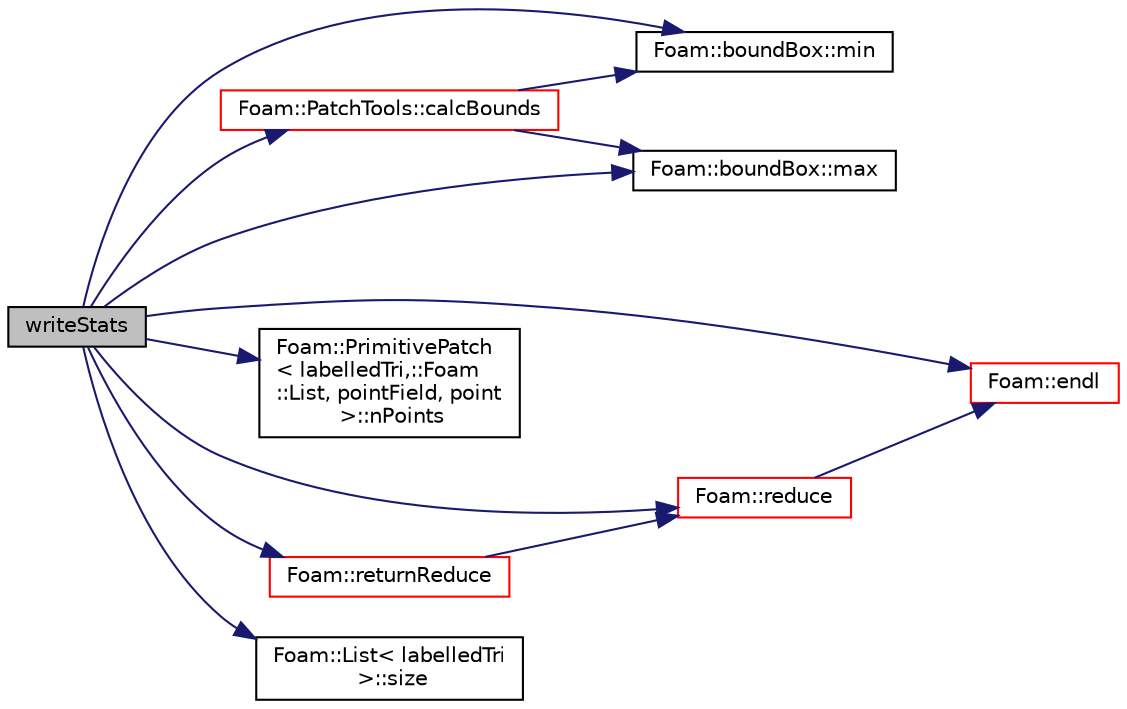 digraph "writeStats"
{
  bgcolor="transparent";
  edge [fontname="Helvetica",fontsize="10",labelfontname="Helvetica",labelfontsize="10"];
  node [fontname="Helvetica",fontsize="10",shape=record];
  rankdir="LR";
  Node1 [label="writeStats",height=0.2,width=0.4,color="black", fillcolor="grey75", style="filled", fontcolor="black"];
  Node1 -> Node2 [color="midnightblue",fontsize="10",style="solid",fontname="Helvetica"];
  Node2 [label="Foam::PatchTools::calcBounds",height=0.2,width=0.4,color="red",URL="$a01851.html#a23386088c59e643ed53d59ff85ca7f8d"];
  Node2 -> Node3 [color="midnightblue",fontsize="10",style="solid",fontname="Helvetica"];
  Node3 [label="Foam::boundBox::min",height=0.2,width=0.4,color="black",URL="$a00154.html#a1dd50affef9a273ab682ccbf33df7b32",tooltip="Minimum describing the bounding box. "];
  Node2 -> Node4 [color="midnightblue",fontsize="10",style="solid",fontname="Helvetica"];
  Node4 [label="Foam::boundBox::max",height=0.2,width=0.4,color="black",URL="$a00154.html#a264800db5fd48c1d4541fd05cab1d40f",tooltip="Maximum describing the bounding box. "];
  Node1 -> Node5 [color="midnightblue",fontsize="10",style="solid",fontname="Helvetica"];
  Node5 [label="Foam::endl",height=0.2,width=0.4,color="red",URL="$a10979.html#a2db8fe02a0d3909e9351bb4275b23ce4",tooltip="Add newline and flush stream. "];
  Node1 -> Node4 [color="midnightblue",fontsize="10",style="solid",fontname="Helvetica"];
  Node1 -> Node3 [color="midnightblue",fontsize="10",style="solid",fontname="Helvetica"];
  Node1 -> Node6 [color="midnightblue",fontsize="10",style="solid",fontname="Helvetica"];
  Node6 [label="Foam::PrimitivePatch\l\< labelledTri,::Foam\l::List, pointField, point\l \>::nPoints",height=0.2,width=0.4,color="black",URL="$a02010.html#a9927abeba2c8506177084d644b6e573a",tooltip="Return number of points supporting patch faces. "];
  Node1 -> Node7 [color="midnightblue",fontsize="10",style="solid",fontname="Helvetica"];
  Node7 [label="Foam::reduce",height=0.2,width=0.4,color="red",URL="$a10979.html#a7ffd6af4acc2eb9ba72ee296b5ecda23"];
  Node7 -> Node5 [color="midnightblue",fontsize="10",style="solid",fontname="Helvetica"];
  Node1 -> Node8 [color="midnightblue",fontsize="10",style="solid",fontname="Helvetica"];
  Node8 [label="Foam::returnReduce",height=0.2,width=0.4,color="red",URL="$a10979.html#a8d528a67d2a9c6fe4fb94bc86872624b"];
  Node8 -> Node7 [color="midnightblue",fontsize="10",style="solid",fontname="Helvetica"];
  Node1 -> Node9 [color="midnightblue",fontsize="10",style="solid",fontname="Helvetica"];
  Node9 [label="Foam::List\< labelledTri\l \>::size",height=0.2,width=0.4,color="black",URL="$a01390.html#a723361dc2020160f5492e8fe2d09fa44",tooltip="Return the number of elements in the UList. "];
}
